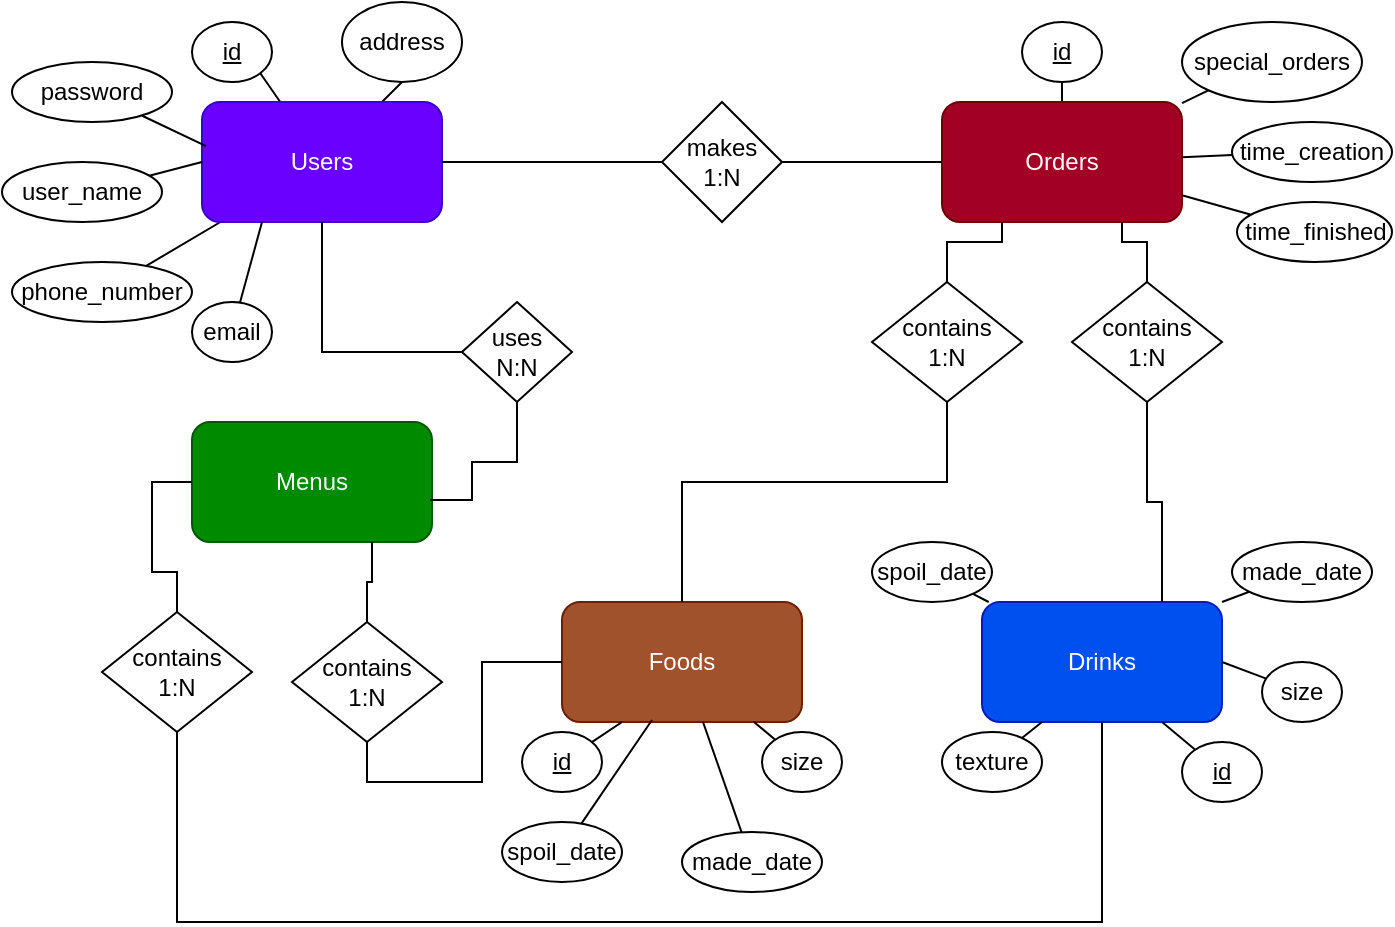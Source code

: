 <mxfile version="16.1.2" type="device"><diagram id="5SOloEgWR18EB567GE4Y" name="Page-1"><mxGraphModel dx="868" dy="553" grid="1" gridSize="10" guides="1" tooltips="1" connect="1" arrows="1" fold="1" page="1" pageScale="1" pageWidth="850" pageHeight="1100" math="0" shadow="0"><root><mxCell id="0"/><mxCell id="1" parent="0"/><mxCell id="ye6kPjrGjR8-A3AeJXD--10" style="rounded=0;orthogonalLoop=1;jettySize=auto;html=1;entryX=1;entryY=1;entryDx=0;entryDy=0;endArrow=none;endFill=0;" edge="1" parent="1" source="ye6kPjrGjR8-A3AeJXD--1" target="ye6kPjrGjR8-A3AeJXD--5"><mxGeometry relative="1" as="geometry"/></mxCell><mxCell id="ye6kPjrGjR8-A3AeJXD--14" style="edgeStyle=none;rounded=0;orthogonalLoop=1;jettySize=auto;html=1;entryX=0.5;entryY=1;entryDx=0;entryDy=0;endArrow=none;endFill=0;" edge="1" parent="1" source="ye6kPjrGjR8-A3AeJXD--1" target="ye6kPjrGjR8-A3AeJXD--11"><mxGeometry relative="1" as="geometry"/></mxCell><mxCell id="ye6kPjrGjR8-A3AeJXD--15" style="edgeStyle=none;rounded=0;orthogonalLoop=1;jettySize=auto;html=1;endArrow=none;endFill=0;" edge="1" parent="1" source="ye6kPjrGjR8-A3AeJXD--1" target="ye6kPjrGjR8-A3AeJXD--13"><mxGeometry relative="1" as="geometry"/></mxCell><mxCell id="ye6kPjrGjR8-A3AeJXD--1" value="Users" style="rounded=1;whiteSpace=wrap;html=1;fillColor=#6a00ff;fontColor=#ffffff;strokeColor=#3700CC;" vertex="1" parent="1"><mxGeometry x="120" y="120" width="120" height="60" as="geometry"/></mxCell><mxCell id="ye6kPjrGjR8-A3AeJXD--2" value="Menus" style="rounded=1;whiteSpace=wrap;html=1;fillColor=#008a00;fontColor=#ffffff;strokeColor=#005700;" vertex="1" parent="1"><mxGeometry x="115" y="280" width="120" height="60" as="geometry"/></mxCell><mxCell id="ye6kPjrGjR8-A3AeJXD--3" value="Foods" style="rounded=1;whiteSpace=wrap;html=1;fillColor=#a0522d;fontColor=#ffffff;strokeColor=#6D1F00;" vertex="1" parent="1"><mxGeometry x="300" y="370" width="120" height="60" as="geometry"/></mxCell><mxCell id="ye6kPjrGjR8-A3AeJXD--4" value="Drinks" style="rounded=1;whiteSpace=wrap;html=1;fillColor=#0050ef;fontColor=#ffffff;strokeColor=#001DBC;" vertex="1" parent="1"><mxGeometry x="510" y="370" width="120" height="60" as="geometry"/></mxCell><mxCell id="ye6kPjrGjR8-A3AeJXD--5" value="&lt;u&gt;id&lt;/u&gt;" style="ellipse;whiteSpace=wrap;html=1;" vertex="1" parent="1"><mxGeometry x="115" y="80" width="40" height="30" as="geometry"/></mxCell><mxCell id="ye6kPjrGjR8-A3AeJXD--19" style="edgeStyle=none;rounded=0;orthogonalLoop=1;jettySize=auto;html=1;endArrow=none;endFill=0;" edge="1" parent="1" source="ye6kPjrGjR8-A3AeJXD--6" target="ye6kPjrGjR8-A3AeJXD--18"><mxGeometry relative="1" as="geometry"/></mxCell><mxCell id="ye6kPjrGjR8-A3AeJXD--21" style="edgeStyle=none;rounded=0;orthogonalLoop=1;jettySize=auto;html=1;entryX=0;entryY=1;entryDx=0;entryDy=0;endArrow=none;endFill=0;" edge="1" parent="1" source="ye6kPjrGjR8-A3AeJXD--6" target="ye6kPjrGjR8-A3AeJXD--20"><mxGeometry relative="1" as="geometry"/></mxCell><mxCell id="ye6kPjrGjR8-A3AeJXD--6" value="Orders" style="rounded=1;whiteSpace=wrap;html=1;fillColor=#a20025;fontColor=#ffffff;strokeColor=#6F0000;" vertex="1" parent="1"><mxGeometry x="490" y="120" width="120" height="60" as="geometry"/></mxCell><mxCell id="ye6kPjrGjR8-A3AeJXD--11" value="address&lt;br&gt;" style="ellipse;whiteSpace=wrap;html=1;" vertex="1" parent="1"><mxGeometry x="190" y="70" width="60" height="40" as="geometry"/></mxCell><mxCell id="ye6kPjrGjR8-A3AeJXD--13" value="phone_number" style="ellipse;whiteSpace=wrap;html=1;" vertex="1" parent="1"><mxGeometry x="25" y="200" width="90" height="30" as="geometry"/></mxCell><mxCell id="ye6kPjrGjR8-A3AeJXD--17" style="edgeStyle=none;rounded=0;orthogonalLoop=1;jettySize=auto;html=1;entryX=0.25;entryY=1;entryDx=0;entryDy=0;endArrow=none;endFill=0;" edge="1" parent="1" source="ye6kPjrGjR8-A3AeJXD--16" target="ye6kPjrGjR8-A3AeJXD--3"><mxGeometry relative="1" as="geometry"/></mxCell><mxCell id="ye6kPjrGjR8-A3AeJXD--16" value="&lt;u&gt;id&lt;/u&gt;" style="ellipse;whiteSpace=wrap;html=1;" vertex="1" parent="1"><mxGeometry x="280" y="435" width="40" height="30" as="geometry"/></mxCell><mxCell id="ye6kPjrGjR8-A3AeJXD--18" value="&lt;u&gt;id&lt;/u&gt;" style="ellipse;whiteSpace=wrap;html=1;" vertex="1" parent="1"><mxGeometry x="530" y="80" width="40" height="30" as="geometry"/></mxCell><mxCell id="ye6kPjrGjR8-A3AeJXD--20" value="special_orders&lt;br&gt;" style="ellipse;whiteSpace=wrap;html=1;" vertex="1" parent="1"><mxGeometry x="610" y="80" width="90" height="40" as="geometry"/></mxCell><mxCell id="ye6kPjrGjR8-A3AeJXD--23" style="edgeStyle=none;rounded=0;orthogonalLoop=1;jettySize=auto;html=1;entryX=0.75;entryY=1;entryDx=0;entryDy=0;endArrow=none;endFill=0;" edge="1" parent="1" source="ye6kPjrGjR8-A3AeJXD--22" target="ye6kPjrGjR8-A3AeJXD--4"><mxGeometry relative="1" as="geometry"/></mxCell><mxCell id="ye6kPjrGjR8-A3AeJXD--22" value="&lt;u&gt;id&lt;/u&gt;" style="ellipse;whiteSpace=wrap;html=1;" vertex="1" parent="1"><mxGeometry x="610" y="440" width="40" height="30" as="geometry"/></mxCell><mxCell id="ye6kPjrGjR8-A3AeJXD--25" style="edgeStyle=none;rounded=0;orthogonalLoop=1;jettySize=auto;html=1;entryX=0.25;entryY=1;entryDx=0;entryDy=0;endArrow=none;endFill=0;" edge="1" parent="1" source="ye6kPjrGjR8-A3AeJXD--24" target="ye6kPjrGjR8-A3AeJXD--4"><mxGeometry relative="1" as="geometry"/></mxCell><mxCell id="ye6kPjrGjR8-A3AeJXD--24" value="texture" style="ellipse;whiteSpace=wrap;html=1;" vertex="1" parent="1"><mxGeometry x="490" y="435" width="50" height="30" as="geometry"/></mxCell><mxCell id="ye6kPjrGjR8-A3AeJXD--27" style="edgeStyle=none;rounded=0;orthogonalLoop=1;jettySize=auto;html=1;entryX=1;entryY=0.5;entryDx=0;entryDy=0;endArrow=none;endFill=0;" edge="1" parent="1" source="ye6kPjrGjR8-A3AeJXD--26" target="ye6kPjrGjR8-A3AeJXD--4"><mxGeometry relative="1" as="geometry"/></mxCell><mxCell id="ye6kPjrGjR8-A3AeJXD--26" value="size" style="ellipse;whiteSpace=wrap;html=1;" vertex="1" parent="1"><mxGeometry x="650" y="400" width="40" height="30" as="geometry"/></mxCell><mxCell id="ye6kPjrGjR8-A3AeJXD--29" style="edgeStyle=none;rounded=0;orthogonalLoop=1;jettySize=auto;html=1;endArrow=none;endFill=0;" edge="1" parent="1" source="ye6kPjrGjR8-A3AeJXD--28" target="ye6kPjrGjR8-A3AeJXD--3"><mxGeometry relative="1" as="geometry"/></mxCell><mxCell id="ye6kPjrGjR8-A3AeJXD--28" value="size" style="ellipse;whiteSpace=wrap;html=1;" vertex="1" parent="1"><mxGeometry x="400" y="435" width="40" height="30" as="geometry"/></mxCell><mxCell id="ye6kPjrGjR8-A3AeJXD--31" style="edgeStyle=none;rounded=0;orthogonalLoop=1;jettySize=auto;html=1;entryX=0;entryY=0.5;entryDx=0;entryDy=0;endArrow=none;endFill=0;" edge="1" parent="1" source="ye6kPjrGjR8-A3AeJXD--30" target="ye6kPjrGjR8-A3AeJXD--6"><mxGeometry relative="1" as="geometry"/></mxCell><mxCell id="ye6kPjrGjR8-A3AeJXD--32" style="edgeStyle=orthogonalEdgeStyle;rounded=0;orthogonalLoop=1;jettySize=auto;html=1;entryX=1;entryY=0.5;entryDx=0;entryDy=0;endArrow=none;endFill=0;" edge="1" parent="1" source="ye6kPjrGjR8-A3AeJXD--30" target="ye6kPjrGjR8-A3AeJXD--1"><mxGeometry relative="1" as="geometry"/></mxCell><mxCell id="ye6kPjrGjR8-A3AeJXD--30" value="makes&lt;br&gt;1:N" style="rhombus;whiteSpace=wrap;html=1;" vertex="1" parent="1"><mxGeometry x="350" y="120" width="60" height="60" as="geometry"/></mxCell><mxCell id="ye6kPjrGjR8-A3AeJXD--34" style="edgeStyle=orthogonalEdgeStyle;rounded=0;orthogonalLoop=1;jettySize=auto;html=1;endArrow=none;endFill=0;" edge="1" parent="1" source="ye6kPjrGjR8-A3AeJXD--33" target="ye6kPjrGjR8-A3AeJXD--1"><mxGeometry relative="1" as="geometry"/></mxCell><mxCell id="ye6kPjrGjR8-A3AeJXD--35" style="edgeStyle=orthogonalEdgeStyle;rounded=0;orthogonalLoop=1;jettySize=auto;html=1;entryX=0.992;entryY=0.65;entryDx=0;entryDy=0;entryPerimeter=0;endArrow=none;endFill=0;" edge="1" parent="1" source="ye6kPjrGjR8-A3AeJXD--33" target="ye6kPjrGjR8-A3AeJXD--2"><mxGeometry relative="1" as="geometry"><Array as="points"><mxPoint x="278" y="300"/><mxPoint x="255" y="300"/><mxPoint x="255" y="319"/></Array></mxGeometry></mxCell><mxCell id="ye6kPjrGjR8-A3AeJXD--33" value="uses&lt;br&gt;N:N&lt;br&gt;" style="rhombus;whiteSpace=wrap;html=1;" vertex="1" parent="1"><mxGeometry x="250" y="220" width="55" height="50" as="geometry"/></mxCell><mxCell id="ye6kPjrGjR8-A3AeJXD--45" style="edgeStyle=orthogonalEdgeStyle;rounded=0;orthogonalLoop=1;jettySize=auto;html=1;entryX=0;entryY=0.5;entryDx=0;entryDy=0;endArrow=none;endFill=0;" edge="1" parent="1" source="ye6kPjrGjR8-A3AeJXD--36" target="ye6kPjrGjR8-A3AeJXD--2"><mxGeometry relative="1" as="geometry"/></mxCell><mxCell id="ye6kPjrGjR8-A3AeJXD--46" style="edgeStyle=orthogonalEdgeStyle;rounded=0;orthogonalLoop=1;jettySize=auto;html=1;entryX=0.5;entryY=1;entryDx=0;entryDy=0;endArrow=none;endFill=0;" edge="1" parent="1" source="ye6kPjrGjR8-A3AeJXD--36" target="ye6kPjrGjR8-A3AeJXD--4"><mxGeometry relative="1" as="geometry"><Array as="points"><mxPoint x="108" y="530"/><mxPoint x="570" y="530"/></Array></mxGeometry></mxCell><mxCell id="ye6kPjrGjR8-A3AeJXD--36" value="contains&lt;br&gt;1:N&lt;br&gt;" style="rhombus;whiteSpace=wrap;html=1;" vertex="1" parent="1"><mxGeometry x="70" y="375" width="75" height="60" as="geometry"/></mxCell><mxCell id="ye6kPjrGjR8-A3AeJXD--44" style="edgeStyle=orthogonalEdgeStyle;rounded=0;orthogonalLoop=1;jettySize=auto;html=1;entryX=0.75;entryY=1;entryDx=0;entryDy=0;endArrow=none;endFill=0;" edge="1" parent="1" source="ye6kPjrGjR8-A3AeJXD--37" target="ye6kPjrGjR8-A3AeJXD--2"><mxGeometry relative="1" as="geometry"/></mxCell><mxCell id="ye6kPjrGjR8-A3AeJXD--47" style="edgeStyle=orthogonalEdgeStyle;rounded=0;orthogonalLoop=1;jettySize=auto;html=1;entryX=0;entryY=0.5;entryDx=0;entryDy=0;endArrow=none;endFill=0;" edge="1" parent="1" source="ye6kPjrGjR8-A3AeJXD--37" target="ye6kPjrGjR8-A3AeJXD--3"><mxGeometry relative="1" as="geometry"><Array as="points"><mxPoint x="203" y="460"/><mxPoint x="260" y="460"/><mxPoint x="260" y="400"/></Array></mxGeometry></mxCell><mxCell id="ye6kPjrGjR8-A3AeJXD--37" value="contains&lt;br&gt;1:N&lt;br&gt;" style="rhombus;whiteSpace=wrap;html=1;" vertex="1" parent="1"><mxGeometry x="165" y="380" width="75" height="60" as="geometry"/></mxCell><mxCell id="ye6kPjrGjR8-A3AeJXD--40" style="edgeStyle=orthogonalEdgeStyle;rounded=0;orthogonalLoop=1;jettySize=auto;html=1;entryX=0.25;entryY=1;entryDx=0;entryDy=0;endArrow=none;endFill=0;" edge="1" parent="1" source="ye6kPjrGjR8-A3AeJXD--38" target="ye6kPjrGjR8-A3AeJXD--6"><mxGeometry relative="1" as="geometry"/></mxCell><mxCell id="ye6kPjrGjR8-A3AeJXD--43" style="edgeStyle=orthogonalEdgeStyle;rounded=0;orthogonalLoop=1;jettySize=auto;html=1;entryX=0.5;entryY=0;entryDx=0;entryDy=0;endArrow=none;endFill=0;" edge="1" parent="1" source="ye6kPjrGjR8-A3AeJXD--38" target="ye6kPjrGjR8-A3AeJXD--3"><mxGeometry relative="1" as="geometry"><Array as="points"><mxPoint x="493" y="310"/><mxPoint x="360" y="310"/></Array></mxGeometry></mxCell><mxCell id="ye6kPjrGjR8-A3AeJXD--38" value="contains&lt;br&gt;1:N&lt;br&gt;" style="rhombus;whiteSpace=wrap;html=1;" vertex="1" parent="1"><mxGeometry x="455" y="210" width="75" height="60" as="geometry"/></mxCell><mxCell id="ye6kPjrGjR8-A3AeJXD--41" style="edgeStyle=orthogonalEdgeStyle;rounded=0;orthogonalLoop=1;jettySize=auto;html=1;entryX=0.75;entryY=1;entryDx=0;entryDy=0;endArrow=none;endFill=0;" edge="1" parent="1" source="ye6kPjrGjR8-A3AeJXD--39" target="ye6kPjrGjR8-A3AeJXD--6"><mxGeometry relative="1" as="geometry"/></mxCell><mxCell id="ye6kPjrGjR8-A3AeJXD--42" style="edgeStyle=orthogonalEdgeStyle;rounded=0;orthogonalLoop=1;jettySize=auto;html=1;entryX=0.75;entryY=0;entryDx=0;entryDy=0;endArrow=none;endFill=0;" edge="1" parent="1" source="ye6kPjrGjR8-A3AeJXD--39" target="ye6kPjrGjR8-A3AeJXD--4"><mxGeometry relative="1" as="geometry"/></mxCell><mxCell id="ye6kPjrGjR8-A3AeJXD--39" value="contains&lt;br&gt;1:N&lt;br&gt;" style="rhombus;whiteSpace=wrap;html=1;" vertex="1" parent="1"><mxGeometry x="555" y="210" width="75" height="60" as="geometry"/></mxCell><mxCell id="ye6kPjrGjR8-A3AeJXD--49" style="rounded=0;orthogonalLoop=1;jettySize=auto;html=1;endArrow=none;endFill=0;" edge="1" parent="1" source="ye6kPjrGjR8-A3AeJXD--48" target="ye6kPjrGjR8-A3AeJXD--6"><mxGeometry relative="1" as="geometry"/></mxCell><mxCell id="ye6kPjrGjR8-A3AeJXD--48" value="time_creation&lt;br&gt;" style="ellipse;whiteSpace=wrap;html=1;" vertex="1" parent="1"><mxGeometry x="635" y="130" width="80" height="30" as="geometry"/></mxCell><mxCell id="ye6kPjrGjR8-A3AeJXD--53" style="edgeStyle=none;rounded=0;orthogonalLoop=1;jettySize=auto;html=1;endArrow=none;endFill=0;" edge="1" parent="1" source="ye6kPjrGjR8-A3AeJXD--50" target="ye6kPjrGjR8-A3AeJXD--4"><mxGeometry relative="1" as="geometry"/></mxCell><mxCell id="ye6kPjrGjR8-A3AeJXD--50" value="spoil_date&lt;br&gt;" style="ellipse;whiteSpace=wrap;html=1;" vertex="1" parent="1"><mxGeometry x="455" y="340" width="60" height="30" as="geometry"/></mxCell><mxCell id="ye6kPjrGjR8-A3AeJXD--52" style="edgeStyle=none;rounded=0;orthogonalLoop=1;jettySize=auto;html=1;entryX=0.375;entryY=0.983;entryDx=0;entryDy=0;entryPerimeter=0;endArrow=none;endFill=0;" edge="1" parent="1" source="ye6kPjrGjR8-A3AeJXD--51" target="ye6kPjrGjR8-A3AeJXD--3"><mxGeometry relative="1" as="geometry"/></mxCell><mxCell id="ye6kPjrGjR8-A3AeJXD--51" value="spoil_date&lt;br&gt;" style="ellipse;whiteSpace=wrap;html=1;" vertex="1" parent="1"><mxGeometry x="270" y="480" width="60" height="30" as="geometry"/></mxCell><mxCell id="ye6kPjrGjR8-A3AeJXD--57" style="edgeStyle=none;rounded=0;orthogonalLoop=1;jettySize=auto;html=1;endArrow=none;endFill=0;" edge="1" parent="1" source="ye6kPjrGjR8-A3AeJXD--54" target="ye6kPjrGjR8-A3AeJXD--3"><mxGeometry relative="1" as="geometry"/></mxCell><mxCell id="ye6kPjrGjR8-A3AeJXD--54" value="made_date" style="ellipse;whiteSpace=wrap;html=1;" vertex="1" parent="1"><mxGeometry x="360" y="485" width="70" height="30" as="geometry"/></mxCell><mxCell id="ye6kPjrGjR8-A3AeJXD--56" style="edgeStyle=none;rounded=0;orthogonalLoop=1;jettySize=auto;html=1;entryX=1;entryY=0;entryDx=0;entryDy=0;endArrow=none;endFill=0;" edge="1" parent="1" source="ye6kPjrGjR8-A3AeJXD--55" target="ye6kPjrGjR8-A3AeJXD--4"><mxGeometry relative="1" as="geometry"/></mxCell><mxCell id="ye6kPjrGjR8-A3AeJXD--55" value="made_date" style="ellipse;whiteSpace=wrap;html=1;" vertex="1" parent="1"><mxGeometry x="635" y="340" width="70" height="30" as="geometry"/></mxCell><mxCell id="ye6kPjrGjR8-A3AeJXD--59" style="edgeStyle=none;rounded=0;orthogonalLoop=1;jettySize=auto;html=1;entryX=0.017;entryY=0.367;entryDx=0;entryDy=0;entryPerimeter=0;endArrow=none;endFill=0;" edge="1" parent="1" source="ye6kPjrGjR8-A3AeJXD--58" target="ye6kPjrGjR8-A3AeJXD--1"><mxGeometry relative="1" as="geometry"/></mxCell><mxCell id="ye6kPjrGjR8-A3AeJXD--58" value="password" style="ellipse;whiteSpace=wrap;html=1;" vertex="1" parent="1"><mxGeometry x="25" y="100" width="80" height="30" as="geometry"/></mxCell><mxCell id="ye6kPjrGjR8-A3AeJXD--61" style="edgeStyle=none;rounded=0;orthogonalLoop=1;jettySize=auto;html=1;entryX=0;entryY=0.5;entryDx=0;entryDy=0;endArrow=none;endFill=0;" edge="1" parent="1" source="ye6kPjrGjR8-A3AeJXD--60" target="ye6kPjrGjR8-A3AeJXD--1"><mxGeometry relative="1" as="geometry"/></mxCell><mxCell id="ye6kPjrGjR8-A3AeJXD--60" value="user_name" style="ellipse;whiteSpace=wrap;html=1;" vertex="1" parent="1"><mxGeometry x="20" y="150" width="80" height="30" as="geometry"/></mxCell><mxCell id="ye6kPjrGjR8-A3AeJXD--63" style="edgeStyle=none;rounded=0;orthogonalLoop=1;jettySize=auto;html=1;endArrow=none;endFill=0;" edge="1" parent="1" source="ye6kPjrGjR8-A3AeJXD--62" target="ye6kPjrGjR8-A3AeJXD--6"><mxGeometry relative="1" as="geometry"/></mxCell><mxCell id="ye6kPjrGjR8-A3AeJXD--62" value="time_finished&lt;br&gt;" style="ellipse;whiteSpace=wrap;html=1;" vertex="1" parent="1"><mxGeometry x="637.5" y="170" width="77.5" height="30" as="geometry"/></mxCell><mxCell id="ye6kPjrGjR8-A3AeJXD--66" style="edgeStyle=none;rounded=0;orthogonalLoop=1;jettySize=auto;html=1;entryX=0.25;entryY=1;entryDx=0;entryDy=0;endArrow=none;endFill=0;" edge="1" parent="1" source="ye6kPjrGjR8-A3AeJXD--65" target="ye6kPjrGjR8-A3AeJXD--1"><mxGeometry relative="1" as="geometry"/></mxCell><mxCell id="ye6kPjrGjR8-A3AeJXD--65" value="email&lt;br&gt;" style="ellipse;whiteSpace=wrap;html=1;" vertex="1" parent="1"><mxGeometry x="115" y="220" width="40" height="30" as="geometry"/></mxCell></root></mxGraphModel></diagram></mxfile>